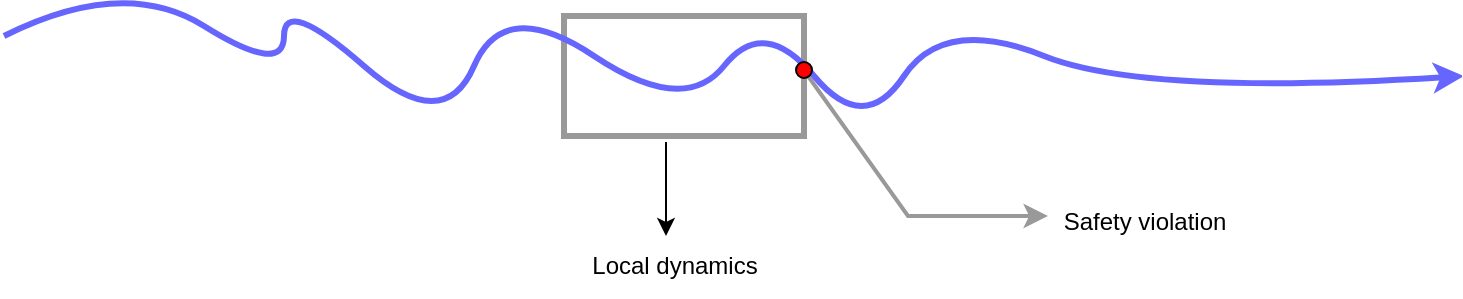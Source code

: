<mxfile version="24.6.4" type="github">
  <diagram name="Page-1" id="EoiSLaItOvC2wE9w15UQ">
    <mxGraphModel dx="1362" dy="795" grid="1" gridSize="10" guides="1" tooltips="1" connect="1" arrows="1" fold="1" page="1" pageScale="1" pageWidth="850" pageHeight="1100" math="0" shadow="0">
      <root>
        <mxCell id="0" />
        <mxCell id="1" parent="0" />
        <mxCell id="FkLBD33wjcTCplR7NHfs-6" value="" style="whiteSpace=wrap;html=1;fillColor=none;strokeColor=#999999;strokeWidth=3;" vertex="1" parent="1">
          <mxGeometry x="350" y="410" width="120" height="60" as="geometry" />
        </mxCell>
        <mxCell id="FkLBD33wjcTCplR7NHfs-8" value="" style="curved=1;endArrow=classic;html=1;rounded=0;strokeWidth=3;fillColor=#6666FF;strokeColor=#6666FF;" edge="1" parent="1">
          <mxGeometry width="50" height="50" relative="1" as="geometry">
            <mxPoint x="70" y="420" as="sourcePoint" />
            <mxPoint x="800" y="440" as="targetPoint" />
            <Array as="points">
              <mxPoint x="130" y="390" />
              <mxPoint x="210" y="440" />
              <mxPoint x="210" y="400" />
              <mxPoint x="290" y="470" />
              <mxPoint x="320" y="400" />
              <mxPoint x="410" y="460" />
              <mxPoint x="450" y="410" />
              <mxPoint x="500" y="470" />
              <mxPoint x="540" y="410" />
              <mxPoint x="640" y="450" />
            </Array>
          </mxGeometry>
        </mxCell>
        <mxCell id="FkLBD33wjcTCplR7NHfs-9" value="" style="endArrow=classic;html=1;rounded=0;strokeColor=#999999;strokeWidth=2;" edge="1" parent="1">
          <mxGeometry width="50" height="50" relative="1" as="geometry">
            <mxPoint x="472" y="440" as="sourcePoint" />
            <mxPoint x="592" y="510" as="targetPoint" />
            <Array as="points">
              <mxPoint x="522" y="510" />
            </Array>
          </mxGeometry>
        </mxCell>
        <mxCell id="FkLBD33wjcTCplR7NHfs-10" value="" style="ellipse;whiteSpace=wrap;html=1;aspect=fixed;fillColor=#FF0000;" vertex="1" parent="1">
          <mxGeometry x="466" y="433" width="8" height="8" as="geometry" />
        </mxCell>
        <mxCell id="FkLBD33wjcTCplR7NHfs-12" value="Safety violation " style="text;html=1;align=center;verticalAlign=middle;resizable=0;points=[];autosize=1;strokeColor=none;fillColor=none;" vertex="1" parent="1">
          <mxGeometry x="590" y="498" width="100" height="30" as="geometry" />
        </mxCell>
        <mxCell id="FkLBD33wjcTCplR7NHfs-13" value="" style="endArrow=classic;html=1;rounded=0;exitX=0.425;exitY=1.05;exitDx=0;exitDy=0;exitPerimeter=0;" edge="1" parent="1" source="FkLBD33wjcTCplR7NHfs-6">
          <mxGeometry width="50" height="50" relative="1" as="geometry">
            <mxPoint x="400" y="570" as="sourcePoint" />
            <mxPoint x="401" y="520" as="targetPoint" />
          </mxGeometry>
        </mxCell>
        <mxCell id="FkLBD33wjcTCplR7NHfs-14" value="Local dynamics " style="text;html=1;align=center;verticalAlign=middle;resizable=0;points=[];autosize=1;strokeColor=none;fillColor=none;" vertex="1" parent="1">
          <mxGeometry x="350" y="520" width="110" height="30" as="geometry" />
        </mxCell>
      </root>
    </mxGraphModel>
  </diagram>
</mxfile>

